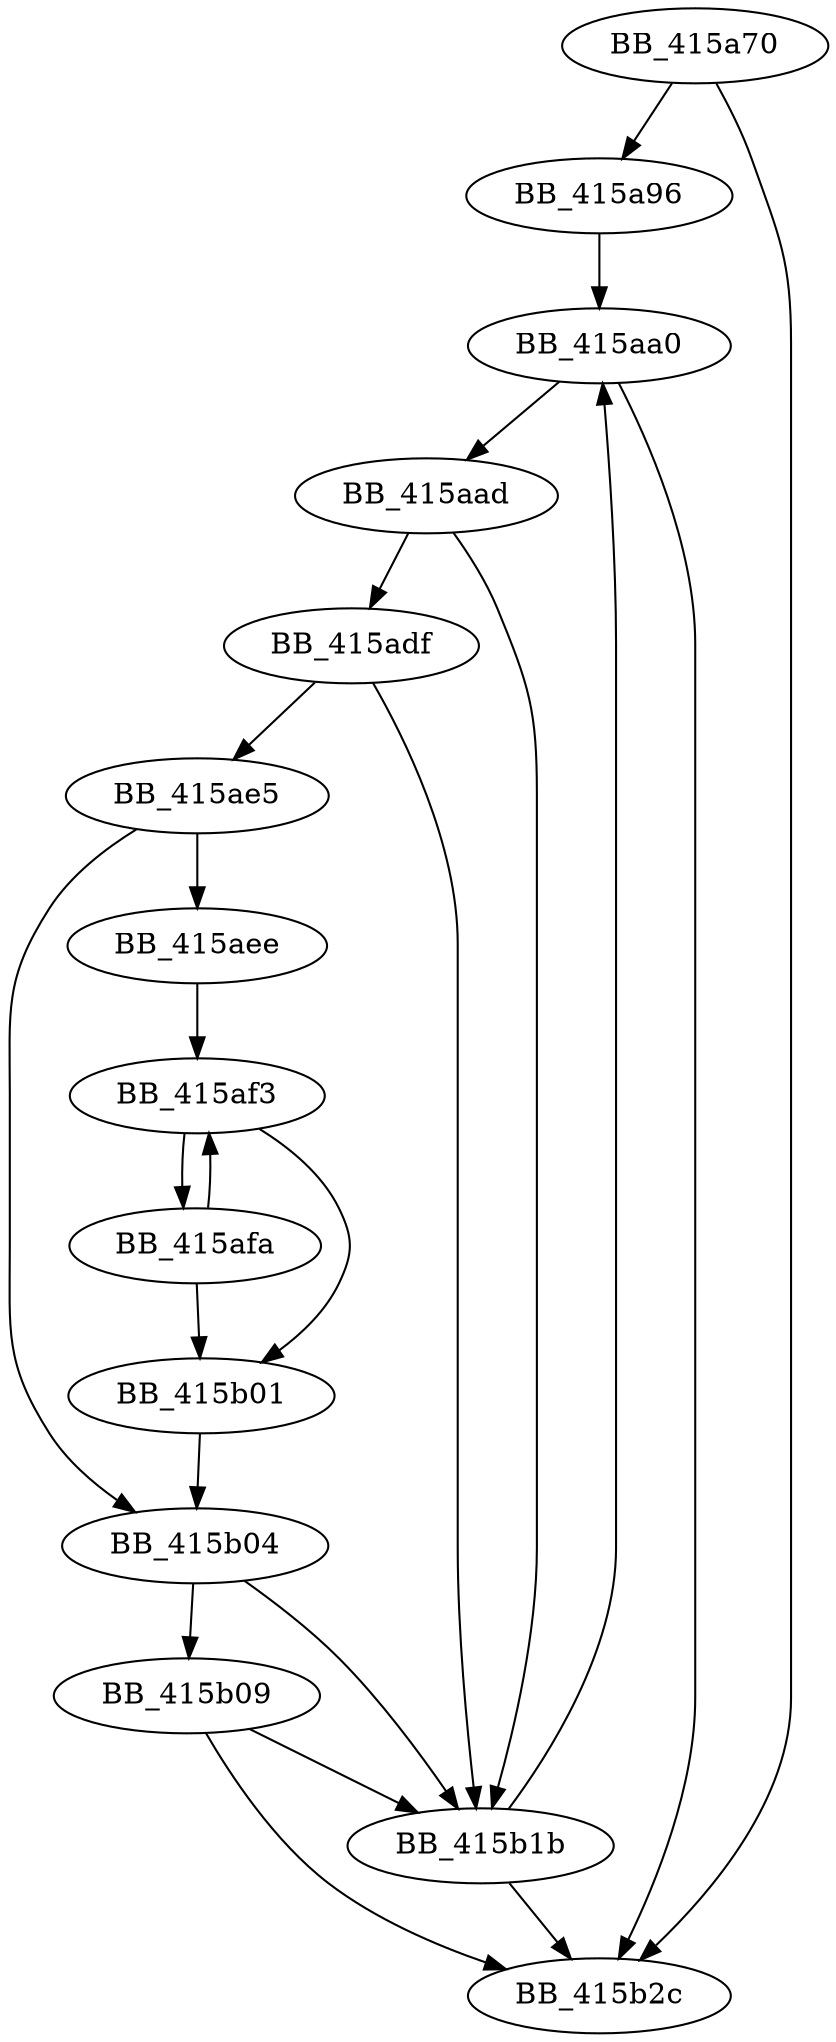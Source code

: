 DiGraph sub_415A70{
BB_415a70->BB_415a96
BB_415a70->BB_415b2c
BB_415a96->BB_415aa0
BB_415aa0->BB_415aad
BB_415aa0->BB_415b2c
BB_415aad->BB_415adf
BB_415aad->BB_415b1b
BB_415adf->BB_415ae5
BB_415adf->BB_415b1b
BB_415ae5->BB_415aee
BB_415ae5->BB_415b04
BB_415aee->BB_415af3
BB_415af3->BB_415afa
BB_415af3->BB_415b01
BB_415afa->BB_415af3
BB_415afa->BB_415b01
BB_415b01->BB_415b04
BB_415b04->BB_415b09
BB_415b04->BB_415b1b
BB_415b09->BB_415b1b
BB_415b09->BB_415b2c
BB_415b1b->BB_415aa0
BB_415b1b->BB_415b2c
}
